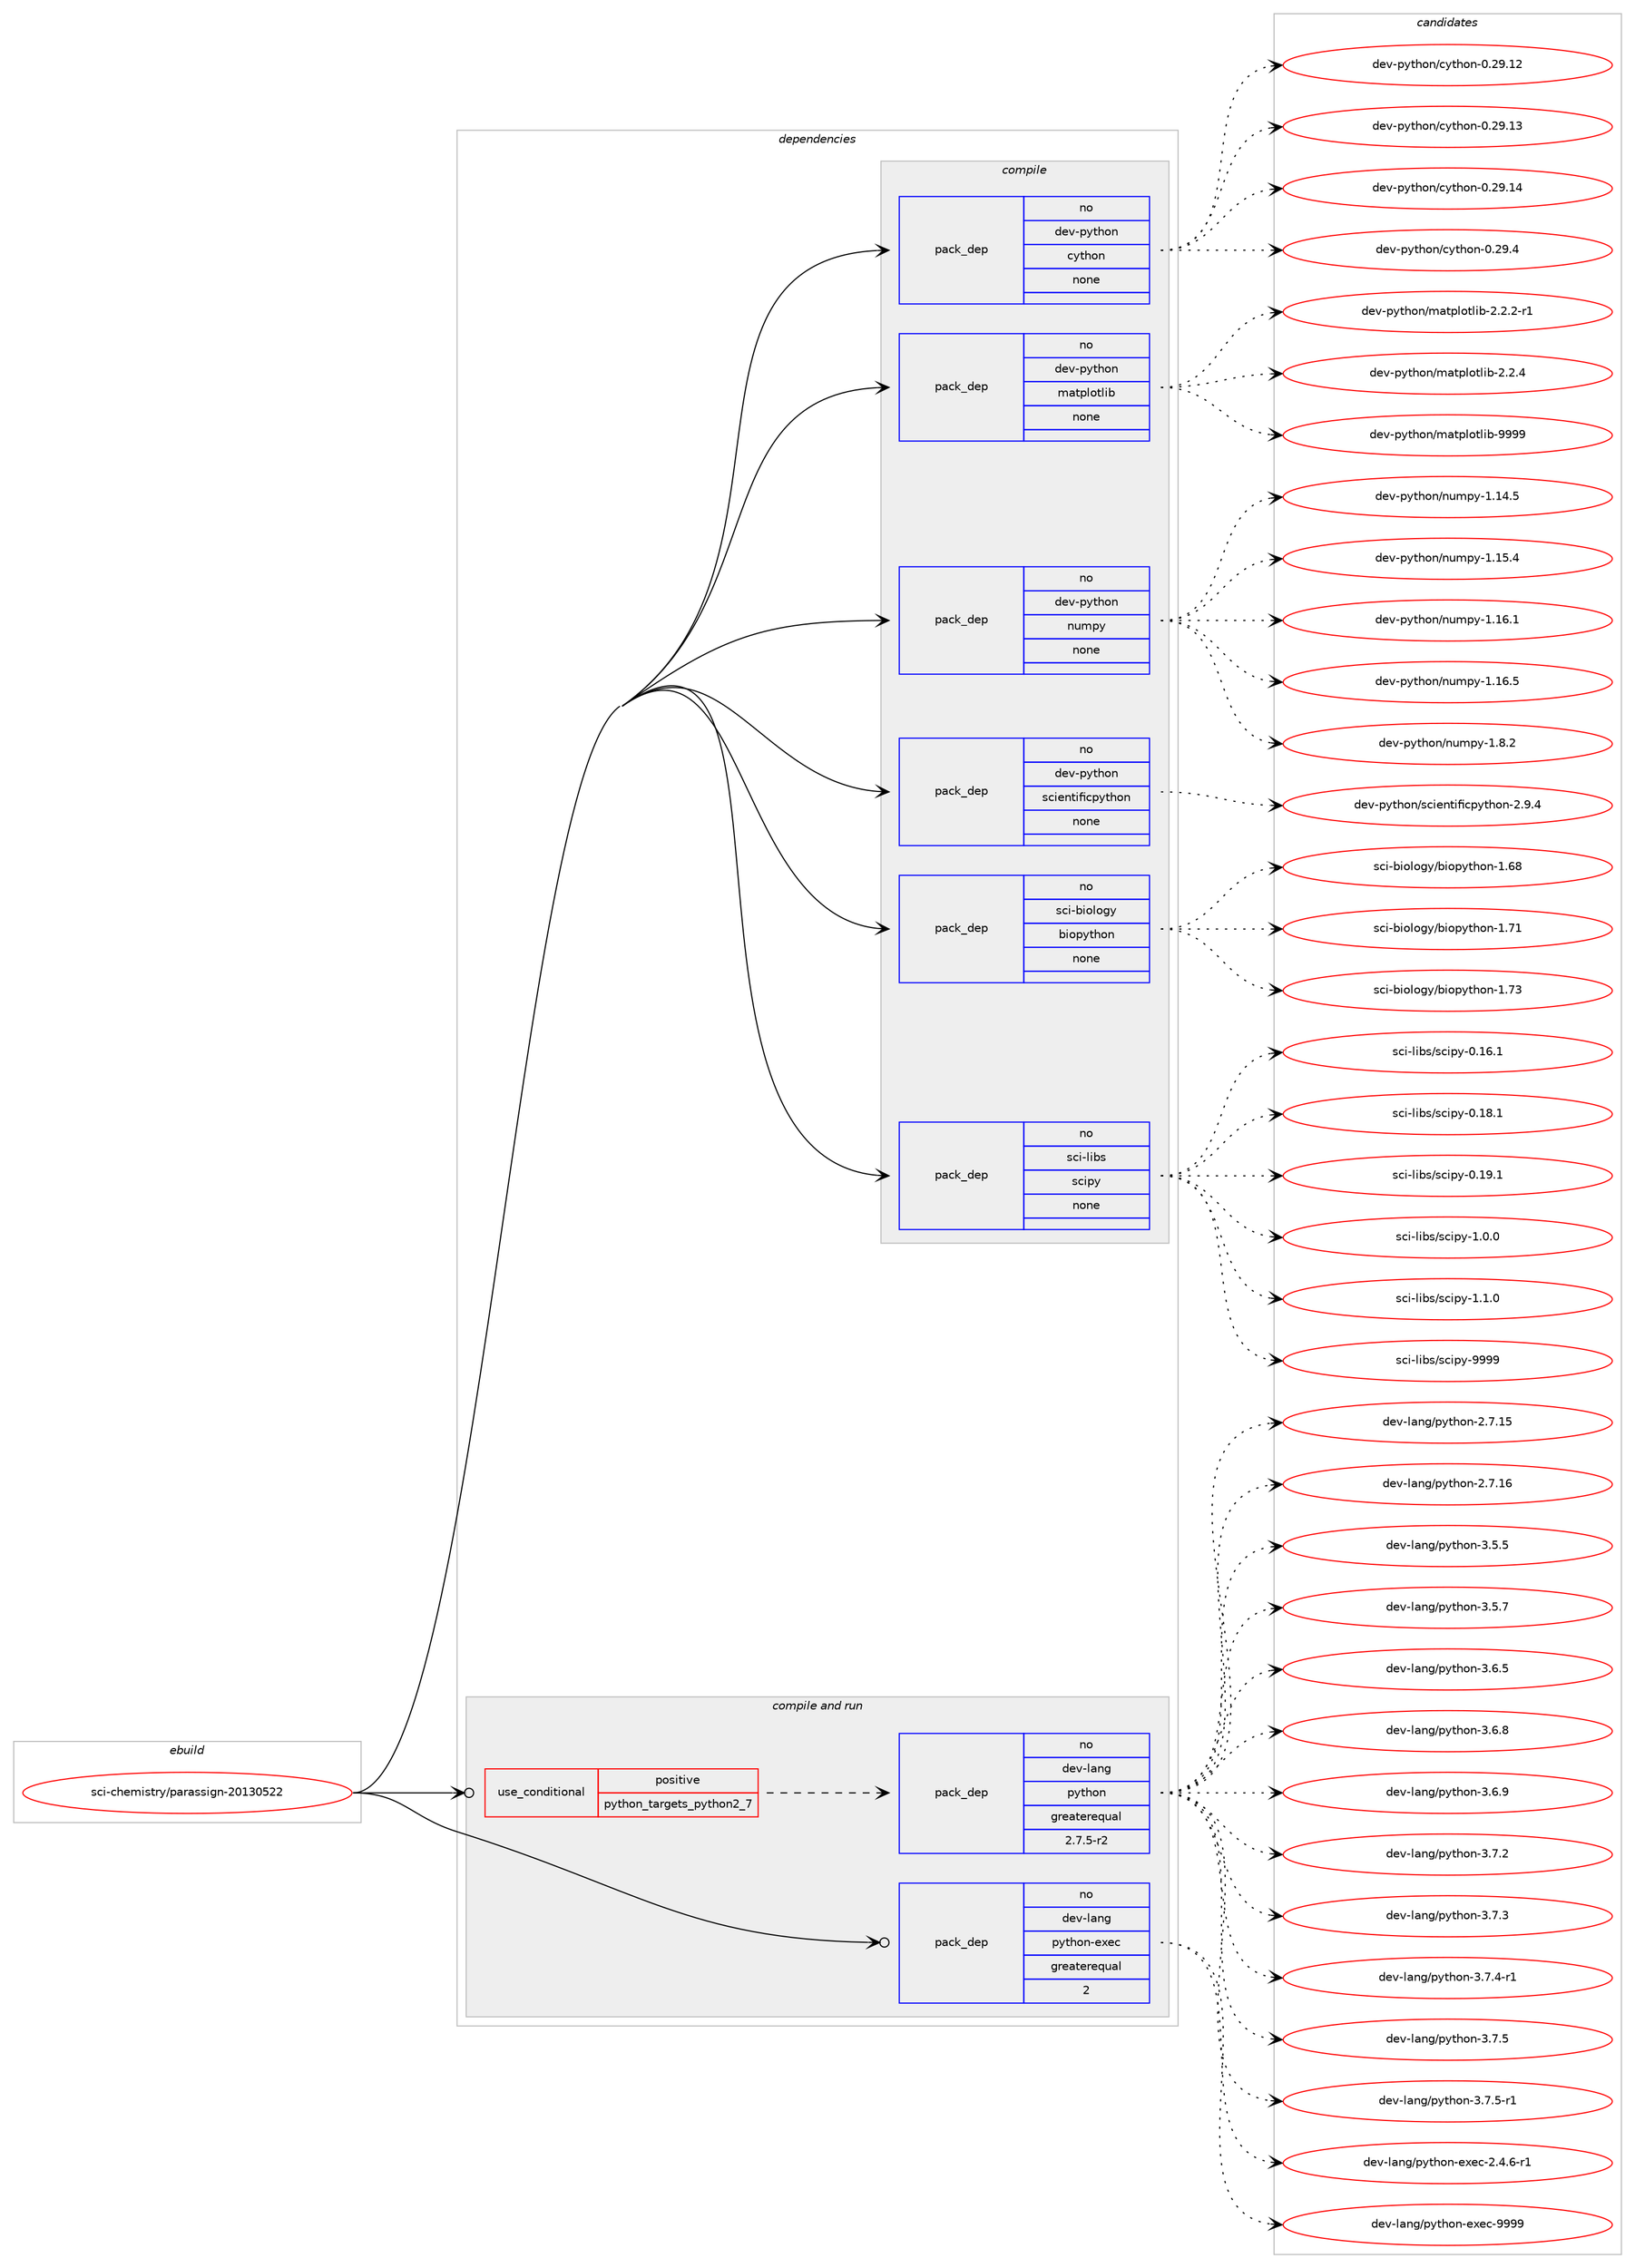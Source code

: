 digraph prolog {

# *************
# Graph options
# *************

newrank=true;
concentrate=true;
compound=true;
graph [rankdir=LR,fontname=Helvetica,fontsize=10,ranksep=1.5];#, ranksep=2.5, nodesep=0.2];
edge  [arrowhead=vee];
node  [fontname=Helvetica,fontsize=10];

# **********
# The ebuild
# **********

subgraph cluster_leftcol {
color=gray;
rank=same;
label=<<i>ebuild</i>>;
id [label="sci-chemistry/parassign-20130522", color=red, width=4, href="../sci-chemistry/parassign-20130522.svg"];
}

# ****************
# The dependencies
# ****************

subgraph cluster_midcol {
color=gray;
label=<<i>dependencies</i>>;
subgraph cluster_compile {
fillcolor="#eeeeee";
style=filled;
label=<<i>compile</i>>;
subgraph pack629882 {
dependency851963 [label=<<TABLE BORDER="0" CELLBORDER="1" CELLSPACING="0" CELLPADDING="4" WIDTH="220"><TR><TD ROWSPAN="6" CELLPADDING="30">pack_dep</TD></TR><TR><TD WIDTH="110">no</TD></TR><TR><TD>dev-python</TD></TR><TR><TD>cython</TD></TR><TR><TD>none</TD></TR><TR><TD></TD></TR></TABLE>>, shape=none, color=blue];
}
id:e -> dependency851963:w [weight=20,style="solid",arrowhead="vee"];
subgraph pack629883 {
dependency851964 [label=<<TABLE BORDER="0" CELLBORDER="1" CELLSPACING="0" CELLPADDING="4" WIDTH="220"><TR><TD ROWSPAN="6" CELLPADDING="30">pack_dep</TD></TR><TR><TD WIDTH="110">no</TD></TR><TR><TD>dev-python</TD></TR><TR><TD>matplotlib</TD></TR><TR><TD>none</TD></TR><TR><TD></TD></TR></TABLE>>, shape=none, color=blue];
}
id:e -> dependency851964:w [weight=20,style="solid",arrowhead="vee"];
subgraph pack629884 {
dependency851965 [label=<<TABLE BORDER="0" CELLBORDER="1" CELLSPACING="0" CELLPADDING="4" WIDTH="220"><TR><TD ROWSPAN="6" CELLPADDING="30">pack_dep</TD></TR><TR><TD WIDTH="110">no</TD></TR><TR><TD>dev-python</TD></TR><TR><TD>numpy</TD></TR><TR><TD>none</TD></TR><TR><TD></TD></TR></TABLE>>, shape=none, color=blue];
}
id:e -> dependency851965:w [weight=20,style="solid",arrowhead="vee"];
subgraph pack629885 {
dependency851966 [label=<<TABLE BORDER="0" CELLBORDER="1" CELLSPACING="0" CELLPADDING="4" WIDTH="220"><TR><TD ROWSPAN="6" CELLPADDING="30">pack_dep</TD></TR><TR><TD WIDTH="110">no</TD></TR><TR><TD>dev-python</TD></TR><TR><TD>scientificpython</TD></TR><TR><TD>none</TD></TR><TR><TD></TD></TR></TABLE>>, shape=none, color=blue];
}
id:e -> dependency851966:w [weight=20,style="solid",arrowhead="vee"];
subgraph pack629886 {
dependency851967 [label=<<TABLE BORDER="0" CELLBORDER="1" CELLSPACING="0" CELLPADDING="4" WIDTH="220"><TR><TD ROWSPAN="6" CELLPADDING="30">pack_dep</TD></TR><TR><TD WIDTH="110">no</TD></TR><TR><TD>sci-biology</TD></TR><TR><TD>biopython</TD></TR><TR><TD>none</TD></TR><TR><TD></TD></TR></TABLE>>, shape=none, color=blue];
}
id:e -> dependency851967:w [weight=20,style="solid",arrowhead="vee"];
subgraph pack629887 {
dependency851968 [label=<<TABLE BORDER="0" CELLBORDER="1" CELLSPACING="0" CELLPADDING="4" WIDTH="220"><TR><TD ROWSPAN="6" CELLPADDING="30">pack_dep</TD></TR><TR><TD WIDTH="110">no</TD></TR><TR><TD>sci-libs</TD></TR><TR><TD>scipy</TD></TR><TR><TD>none</TD></TR><TR><TD></TD></TR></TABLE>>, shape=none, color=blue];
}
id:e -> dependency851968:w [weight=20,style="solid",arrowhead="vee"];
}
subgraph cluster_compileandrun {
fillcolor="#eeeeee";
style=filled;
label=<<i>compile and run</i>>;
subgraph cond207037 {
dependency851969 [label=<<TABLE BORDER="0" CELLBORDER="1" CELLSPACING="0" CELLPADDING="4"><TR><TD ROWSPAN="3" CELLPADDING="10">use_conditional</TD></TR><TR><TD>positive</TD></TR><TR><TD>python_targets_python2_7</TD></TR></TABLE>>, shape=none, color=red];
subgraph pack629888 {
dependency851970 [label=<<TABLE BORDER="0" CELLBORDER="1" CELLSPACING="0" CELLPADDING="4" WIDTH="220"><TR><TD ROWSPAN="6" CELLPADDING="30">pack_dep</TD></TR><TR><TD WIDTH="110">no</TD></TR><TR><TD>dev-lang</TD></TR><TR><TD>python</TD></TR><TR><TD>greaterequal</TD></TR><TR><TD>2.7.5-r2</TD></TR></TABLE>>, shape=none, color=blue];
}
dependency851969:e -> dependency851970:w [weight=20,style="dashed",arrowhead="vee"];
}
id:e -> dependency851969:w [weight=20,style="solid",arrowhead="odotvee"];
subgraph pack629889 {
dependency851971 [label=<<TABLE BORDER="0" CELLBORDER="1" CELLSPACING="0" CELLPADDING="4" WIDTH="220"><TR><TD ROWSPAN="6" CELLPADDING="30">pack_dep</TD></TR><TR><TD WIDTH="110">no</TD></TR><TR><TD>dev-lang</TD></TR><TR><TD>python-exec</TD></TR><TR><TD>greaterequal</TD></TR><TR><TD>2</TD></TR></TABLE>>, shape=none, color=blue];
}
id:e -> dependency851971:w [weight=20,style="solid",arrowhead="odotvee"];
}
subgraph cluster_run {
fillcolor="#eeeeee";
style=filled;
label=<<i>run</i>>;
}
}

# **************
# The candidates
# **************

subgraph cluster_choices {
rank=same;
color=gray;
label=<<i>candidates</i>>;

subgraph choice629882 {
color=black;
nodesep=1;
choice1001011184511212111610411111047991211161041111104548465057464950 [label="dev-python/cython-0.29.12", color=red, width=4,href="../dev-python/cython-0.29.12.svg"];
choice1001011184511212111610411111047991211161041111104548465057464951 [label="dev-python/cython-0.29.13", color=red, width=4,href="../dev-python/cython-0.29.13.svg"];
choice1001011184511212111610411111047991211161041111104548465057464952 [label="dev-python/cython-0.29.14", color=red, width=4,href="../dev-python/cython-0.29.14.svg"];
choice10010111845112121116104111110479912111610411111045484650574652 [label="dev-python/cython-0.29.4", color=red, width=4,href="../dev-python/cython-0.29.4.svg"];
dependency851963:e -> choice1001011184511212111610411111047991211161041111104548465057464950:w [style=dotted,weight="100"];
dependency851963:e -> choice1001011184511212111610411111047991211161041111104548465057464951:w [style=dotted,weight="100"];
dependency851963:e -> choice1001011184511212111610411111047991211161041111104548465057464952:w [style=dotted,weight="100"];
dependency851963:e -> choice10010111845112121116104111110479912111610411111045484650574652:w [style=dotted,weight="100"];
}
subgraph choice629883 {
color=black;
nodesep=1;
choice100101118451121211161041111104710997116112108111116108105984550465046504511449 [label="dev-python/matplotlib-2.2.2-r1", color=red, width=4,href="../dev-python/matplotlib-2.2.2-r1.svg"];
choice10010111845112121116104111110471099711611210811111610810598455046504652 [label="dev-python/matplotlib-2.2.4", color=red, width=4,href="../dev-python/matplotlib-2.2.4.svg"];
choice100101118451121211161041111104710997116112108111116108105984557575757 [label="dev-python/matplotlib-9999", color=red, width=4,href="../dev-python/matplotlib-9999.svg"];
dependency851964:e -> choice100101118451121211161041111104710997116112108111116108105984550465046504511449:w [style=dotted,weight="100"];
dependency851964:e -> choice10010111845112121116104111110471099711611210811111610810598455046504652:w [style=dotted,weight="100"];
dependency851964:e -> choice100101118451121211161041111104710997116112108111116108105984557575757:w [style=dotted,weight="100"];
}
subgraph choice629884 {
color=black;
nodesep=1;
choice100101118451121211161041111104711011710911212145494649524653 [label="dev-python/numpy-1.14.5", color=red, width=4,href="../dev-python/numpy-1.14.5.svg"];
choice100101118451121211161041111104711011710911212145494649534652 [label="dev-python/numpy-1.15.4", color=red, width=4,href="../dev-python/numpy-1.15.4.svg"];
choice100101118451121211161041111104711011710911212145494649544649 [label="dev-python/numpy-1.16.1", color=red, width=4,href="../dev-python/numpy-1.16.1.svg"];
choice100101118451121211161041111104711011710911212145494649544653 [label="dev-python/numpy-1.16.5", color=red, width=4,href="../dev-python/numpy-1.16.5.svg"];
choice1001011184511212111610411111047110117109112121454946564650 [label="dev-python/numpy-1.8.2", color=red, width=4,href="../dev-python/numpy-1.8.2.svg"];
dependency851965:e -> choice100101118451121211161041111104711011710911212145494649524653:w [style=dotted,weight="100"];
dependency851965:e -> choice100101118451121211161041111104711011710911212145494649534652:w [style=dotted,weight="100"];
dependency851965:e -> choice100101118451121211161041111104711011710911212145494649544649:w [style=dotted,weight="100"];
dependency851965:e -> choice100101118451121211161041111104711011710911212145494649544653:w [style=dotted,weight="100"];
dependency851965:e -> choice1001011184511212111610411111047110117109112121454946564650:w [style=dotted,weight="100"];
}
subgraph choice629885 {
color=black;
nodesep=1;
choice10010111845112121116104111110471159910510111011610510210599112121116104111110455046574652 [label="dev-python/scientificpython-2.9.4", color=red, width=4,href="../dev-python/scientificpython-2.9.4.svg"];
dependency851966:e -> choice10010111845112121116104111110471159910510111011610510210599112121116104111110455046574652:w [style=dotted,weight="100"];
}
subgraph choice629886 {
color=black;
nodesep=1;
choice11599105459810511110811110312147981051111121211161041111104549465456 [label="sci-biology/biopython-1.68", color=red, width=4,href="../sci-biology/biopython-1.68.svg"];
choice11599105459810511110811110312147981051111121211161041111104549465549 [label="sci-biology/biopython-1.71", color=red, width=4,href="../sci-biology/biopython-1.71.svg"];
choice11599105459810511110811110312147981051111121211161041111104549465551 [label="sci-biology/biopython-1.73", color=red, width=4,href="../sci-biology/biopython-1.73.svg"];
dependency851967:e -> choice11599105459810511110811110312147981051111121211161041111104549465456:w [style=dotted,weight="100"];
dependency851967:e -> choice11599105459810511110811110312147981051111121211161041111104549465549:w [style=dotted,weight="100"];
dependency851967:e -> choice11599105459810511110811110312147981051111121211161041111104549465551:w [style=dotted,weight="100"];
}
subgraph choice629887 {
color=black;
nodesep=1;
choice115991054510810598115471159910511212145484649544649 [label="sci-libs/scipy-0.16.1", color=red, width=4,href="../sci-libs/scipy-0.16.1.svg"];
choice115991054510810598115471159910511212145484649564649 [label="sci-libs/scipy-0.18.1", color=red, width=4,href="../sci-libs/scipy-0.18.1.svg"];
choice115991054510810598115471159910511212145484649574649 [label="sci-libs/scipy-0.19.1", color=red, width=4,href="../sci-libs/scipy-0.19.1.svg"];
choice1159910545108105981154711599105112121454946484648 [label="sci-libs/scipy-1.0.0", color=red, width=4,href="../sci-libs/scipy-1.0.0.svg"];
choice1159910545108105981154711599105112121454946494648 [label="sci-libs/scipy-1.1.0", color=red, width=4,href="../sci-libs/scipy-1.1.0.svg"];
choice11599105451081059811547115991051121214557575757 [label="sci-libs/scipy-9999", color=red, width=4,href="../sci-libs/scipy-9999.svg"];
dependency851968:e -> choice115991054510810598115471159910511212145484649544649:w [style=dotted,weight="100"];
dependency851968:e -> choice115991054510810598115471159910511212145484649564649:w [style=dotted,weight="100"];
dependency851968:e -> choice115991054510810598115471159910511212145484649574649:w [style=dotted,weight="100"];
dependency851968:e -> choice1159910545108105981154711599105112121454946484648:w [style=dotted,weight="100"];
dependency851968:e -> choice1159910545108105981154711599105112121454946494648:w [style=dotted,weight="100"];
dependency851968:e -> choice11599105451081059811547115991051121214557575757:w [style=dotted,weight="100"];
}
subgraph choice629888 {
color=black;
nodesep=1;
choice10010111845108971101034711212111610411111045504655464953 [label="dev-lang/python-2.7.15", color=red, width=4,href="../dev-lang/python-2.7.15.svg"];
choice10010111845108971101034711212111610411111045504655464954 [label="dev-lang/python-2.7.16", color=red, width=4,href="../dev-lang/python-2.7.16.svg"];
choice100101118451089711010347112121116104111110455146534653 [label="dev-lang/python-3.5.5", color=red, width=4,href="../dev-lang/python-3.5.5.svg"];
choice100101118451089711010347112121116104111110455146534655 [label="dev-lang/python-3.5.7", color=red, width=4,href="../dev-lang/python-3.5.7.svg"];
choice100101118451089711010347112121116104111110455146544653 [label="dev-lang/python-3.6.5", color=red, width=4,href="../dev-lang/python-3.6.5.svg"];
choice100101118451089711010347112121116104111110455146544656 [label="dev-lang/python-3.6.8", color=red, width=4,href="../dev-lang/python-3.6.8.svg"];
choice100101118451089711010347112121116104111110455146544657 [label="dev-lang/python-3.6.9", color=red, width=4,href="../dev-lang/python-3.6.9.svg"];
choice100101118451089711010347112121116104111110455146554650 [label="dev-lang/python-3.7.2", color=red, width=4,href="../dev-lang/python-3.7.2.svg"];
choice100101118451089711010347112121116104111110455146554651 [label="dev-lang/python-3.7.3", color=red, width=4,href="../dev-lang/python-3.7.3.svg"];
choice1001011184510897110103471121211161041111104551465546524511449 [label="dev-lang/python-3.7.4-r1", color=red, width=4,href="../dev-lang/python-3.7.4-r1.svg"];
choice100101118451089711010347112121116104111110455146554653 [label="dev-lang/python-3.7.5", color=red, width=4,href="../dev-lang/python-3.7.5.svg"];
choice1001011184510897110103471121211161041111104551465546534511449 [label="dev-lang/python-3.7.5-r1", color=red, width=4,href="../dev-lang/python-3.7.5-r1.svg"];
dependency851970:e -> choice10010111845108971101034711212111610411111045504655464953:w [style=dotted,weight="100"];
dependency851970:e -> choice10010111845108971101034711212111610411111045504655464954:w [style=dotted,weight="100"];
dependency851970:e -> choice100101118451089711010347112121116104111110455146534653:w [style=dotted,weight="100"];
dependency851970:e -> choice100101118451089711010347112121116104111110455146534655:w [style=dotted,weight="100"];
dependency851970:e -> choice100101118451089711010347112121116104111110455146544653:w [style=dotted,weight="100"];
dependency851970:e -> choice100101118451089711010347112121116104111110455146544656:w [style=dotted,weight="100"];
dependency851970:e -> choice100101118451089711010347112121116104111110455146544657:w [style=dotted,weight="100"];
dependency851970:e -> choice100101118451089711010347112121116104111110455146554650:w [style=dotted,weight="100"];
dependency851970:e -> choice100101118451089711010347112121116104111110455146554651:w [style=dotted,weight="100"];
dependency851970:e -> choice1001011184510897110103471121211161041111104551465546524511449:w [style=dotted,weight="100"];
dependency851970:e -> choice100101118451089711010347112121116104111110455146554653:w [style=dotted,weight="100"];
dependency851970:e -> choice1001011184510897110103471121211161041111104551465546534511449:w [style=dotted,weight="100"];
}
subgraph choice629889 {
color=black;
nodesep=1;
choice10010111845108971101034711212111610411111045101120101994550465246544511449 [label="dev-lang/python-exec-2.4.6-r1", color=red, width=4,href="../dev-lang/python-exec-2.4.6-r1.svg"];
choice10010111845108971101034711212111610411111045101120101994557575757 [label="dev-lang/python-exec-9999", color=red, width=4,href="../dev-lang/python-exec-9999.svg"];
dependency851971:e -> choice10010111845108971101034711212111610411111045101120101994550465246544511449:w [style=dotted,weight="100"];
dependency851971:e -> choice10010111845108971101034711212111610411111045101120101994557575757:w [style=dotted,weight="100"];
}
}

}
